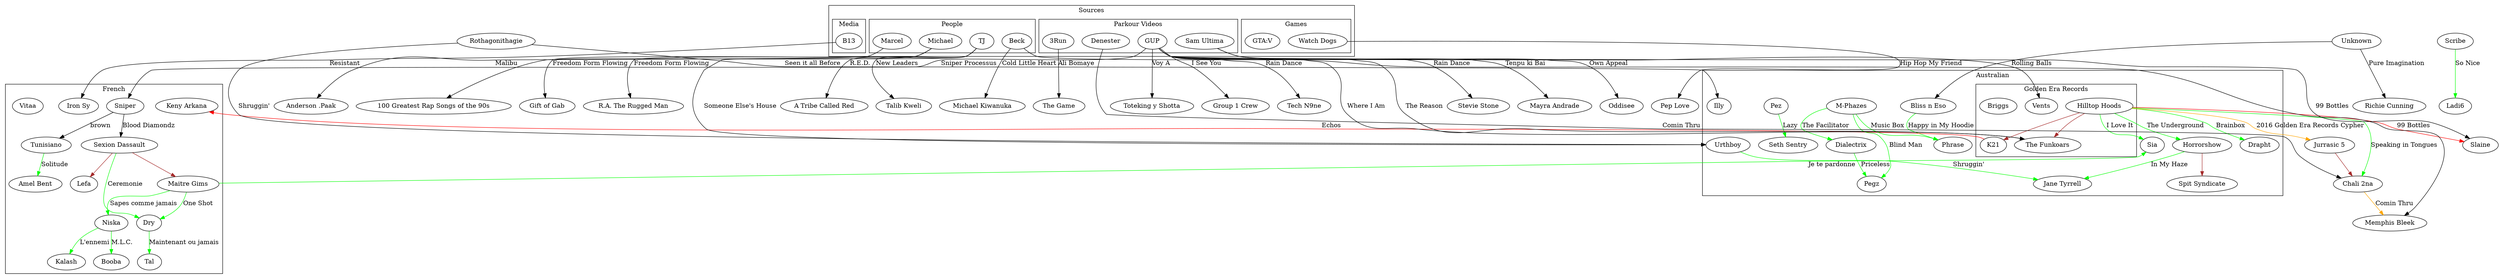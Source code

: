 /**
 * Song relationships represented by arrow colours
 * Sample: Red
 * Interpolation: Blue
 * Remix: Pink
 * Feature: Green
 * Band Member / Affiliation: Brown
 * Reference: Orange
 */

digraph "music-discovery" {
	// Artists
	"Bliss n Eso" -> "Phrase" [color=green label="Happy in My Hoodie"];

	"Chali 2na" -> "Memphis Bleek" [color=orange label="Comin Thru"];

	"Dialectrix" -> "Pegz" [color=green label="Priceless"];

	"Dry" -> "Tal" [color=green label="Maintenant ou jamais"];

	"Hilltop Hoods" -> "Chali 2na" [color=green label="Speaking in Tongues"];
	"Hilltop Hoods" -> "Drapht" [color=green label="Brainbox"];
	"Hilltop Hoods" -> "Horrorshow" [color=green label="The Underground"];
	"Hilltop Hoods" -> "Jurrasic 5" [color=orange label="2016 Golden Era Records Cypher"];
	"Hilltop Hoods" -> "K21" [color=brown];
	"Hilltop Hoods" -> "Sia" [color=green label="I Love It"];
	"Hilltop Hoods" -> "Slaine" [color=red label="99 Bottles"];
	"Hilltop Hoods" -> "The Funkoars" [color=brown];

	"Horrorshow" -> "Jane Tyrrell" [color=green label="In My Haze"];
	"Horrorshow" -> "Spit Syndicate" [color=brown];

	"Jurrasic 5" -> "Chali 2na" [color=brown];

	"K21" -> "Keny Arkana" [color=red label="Echos"];

	"Maitre Gims" -> "Dry" [color=green label="One Shot"];
	"Maitre Gims" -> "Niska" [color=green label="Sapes comme jamais"];
	"Maitre Gims" -> "Sia" [color=green label="Je te pardonne"];

	"M-Phazes" -> "Dialectrix" [color=green label="The Facilitator"];
	"M-Phazes" -> "Pegz" [color=green label="Blind Man"];
	"M-Phazes" -> "Phrase" [color=green label="Music Box"];

	"Niska" -> "Booba" [color=green label="M.L.C."];
	"Niska" -> "Kalash" [color=green label="L'ennemi"];

	"Pez" -> "Seth Sentry" [color=green label="Lazy"];

	"Scribe" -> "Ladi6" [color=green label="So Nice"];

	"Sexion Dassault" -> "Dry" [color=green label="Ceremonie"];
	"Sexion Dassault" -> "Maitre Gims" [color=brown];
	"Sexion Dassault" -> "Lefa" [color=brown];

	"Sniper" -> "Sexion Dassault" [label="Blood Diamondz"];
	"Sniper" -> "Tunisiano" [label=brown];

	"Tunisiano" -> "Amel Bent" [color=green label="Solitude"];

	"Urthboy" -> "Jane Tyrrell" [color=green label="Shruggin'"];

	// People
	"Beck" -> "Memphis Bleek";
	"Beck" -> "Michael Kiwanuka" [label="Cold Little Heart"];
	"Marcel" -> "Anderson .Paak" [label="Malibu"];
	"Michael" -> "100 Greatest Rap Songs of the 90s";
	"Michael" -> "Gift of Gab" [label="Freedom Form Flowing"];
	"Michael" -> "R.A. The Rugged Man" [label="Freedom Form Flowing"];
	"TJ" -> "A Tribe Called Red" [label="R.E.D."];
	"TJ" -> "Talib Kweli" [label="New Leaders"];
	"TJ" -> "Urthboy" [label="Someone Else's House"];

	// Parkour Videos
	"3Run" -> "The Game" [label="Ali Bomaye"];
	"Denester" -> "Chali 2na" [label="Comin Thru" URL="https://www.youtube.com/watch?v=FdZsOb8US5g"];
	"GUP" -> "Group 1 Crew" [label="I See You" URL="https://www.youtube.com/watch?v=FP29nf6HOJc"];
	"GUP" -> "Slaine" [label="99 Bottles" URL="https://www.youtube.com/watch?v=FP29nf6HOJc"];
	"GUP" -> "Sniper" [label="Sniper Processus"];
	"GUP" -> "Stevie Stone" [label="Rain Dance" URL="https://www.youtube.com/watch?v=cNqVxVWG_L4"];
	"GUP" -> "Tech N9ne" [label="Rain Dance" URL="https://www.youtube.com/watch?v=cNqVxVWG_L4"];
	"GUP" -> "The Funkoars" [label="The Reason" URL="https://www.youtube.com/watch?v=nn3R23jly0s"];
	"GUP" -> "The Funkoars" [label="Where I Am" URL="https://www.youtube.com/watch?v=PjSwbupUZjI"];
	"GUP" -> "Toteking y Shotta" [label="Voy A" URL="https://www.youtube.com/watch?v=a_tJCHdyD2E"];
	"GUP" -> "Vents" [label="Rolling Balls" URL="https://www.youtube.com/watch?v=Sb3PGXWK6FY"];
	"Rothagonithagie" -> "Illy" [label="Seen it all Before" URL="https://www.youtube.com/watch?v=pvO_z3amtiM"];
	"Rothagonithagie" -> "Urthboy" [label="Shruggin'" URL="https://www.youtube.com/watch?v=UZw4vS4qeo4"];
	"Sam Ultima" -> "Mayra Andrade" [label="Tenpu ki Bai" URL="https://www.youtube.com/watch?v=tRKigcEUAp8"];
	"Sam Ultima" -> "Oddisee" [label="Own Appeal" URL="https://www.youtube.com/watch?v=gThasSb2Lxg"];

	// Games
	"Watch Dogs" -> "Pep Love" [label="Hip Hop My Friend"];

	// Other Media
	"B13" -> "Iron Sy" [label="Resistant"];

	// Unknown
	"Unknown" -> "Richie Cunning" [label="Pure Imagination"]
	"Unknown" -> "Bliss n Eso"

	subgraph "cluster_Sources" {
		label="Sources";

		subgraph "cluster_Parkour Videos" {
			label="Parkour Videos";
			"GUP";
			"3Run";
			"Denester";
			"Sam Ultima";
		}

		subgraph "cluster_People" {
			label="People";
			"Beck";
			"Marcel";
			"Michael";
			"TJ";
		}

		subgraph "cluster_Media" {
			label="Media";
			"B13";
		}

		subgraph "cluster_Games" {
			label="Games";
			"GTA:V";
			"Watch Dogs";
		}
	}

	subgraph "cluster_Aus" {
		label="Australian";
		subgraph "cluster_Golden Era Records" {
			label="Golden Era Records";
			"Briggs";
			"Hilltop Hoods";
			"K21";
			"The Funkoars" ;
			"Vents";
		}

		"Bliss n Eso";
		"Dialectrix";
		"Drapht";
		"Horrorshow";
		"Illy";
		"Jane Tyrrell";
		"M-Phazes";
		"Pegz";
		"Pez";
		"Phrase";
		"Seth Sentry";
		"Sia";
		"Spit Syndicate";
		"Urthboy";
	}

	subgraph "cluster_French" {
		label="French";
		"Amel Bent";
		"Booba";
		"Dry";
		"Iron Sy";
		"Kalash";
		"Keny Arkana";
		"Lefa";
		"Maitre Gims";
		"Niska";
		"Sexion Dassault";
		"Sniper";
		"Tal";
		"Tunisiano";
		"Vitaa";
	}
}

